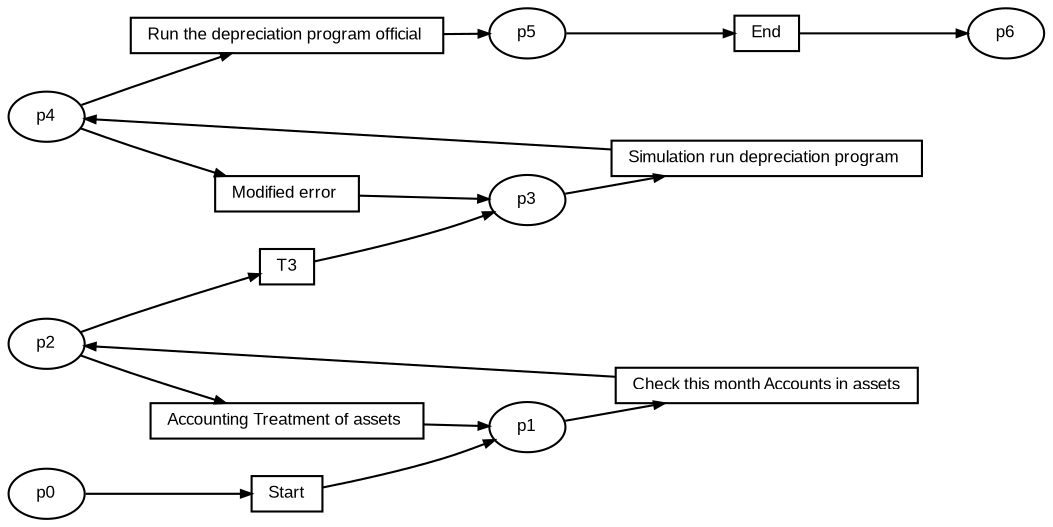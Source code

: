 digraph G {ranksep=".3"; fontsize="8"; remincross=true; margin="0.0,0.0"; fontname="Arial";rankdir="LR"; 
edge [arrowsize="0.5"];
node [height=".2",width=".2",fontname="Arial",fontsize="8"];
t0 [shape="box",label="End"];
t1 [shape="box",label="Run the depreciation program official "];
t2 [shape="box",label="Modified error "];
t3 [shape="box",label="Simulation run depreciation program "];
t4 [shape="box",label="T3"];
t5 [shape="box",label="Accounting Treatment of assets "];
t6 [shape="box",label="Check this month Accounts in assets"];
t7 [shape="box",label="Start"];
p0 [shape="oval",label="p6"];
p1 [shape="oval",label="p5"];
p2 [shape="oval",label="p4"];
p3 [shape="oval",label="p3"];
p4 [shape="oval",label="p2"];
p5 [shape="oval",label="p1"];
p6 [shape="oval",label="p0"];
t0 -> p0[label=""];
p4 -> t5[label=""];
p2 -> t2[label=""];
t7 -> p5[label=""];
t5 -> p5[label=""];
t2 -> p3[label=""];
p6 -> t7[label=""];
p4 -> t4[label=""];
p2 -> t1[label=""];
t6 -> p4[label=""];
p5 -> t6[label=""];
p3 -> t3[label=""];
t4 -> p3[label=""];
t1 -> p1[label=""];
t3 -> p2[label=""];
p1 -> t0[label=""];
}

